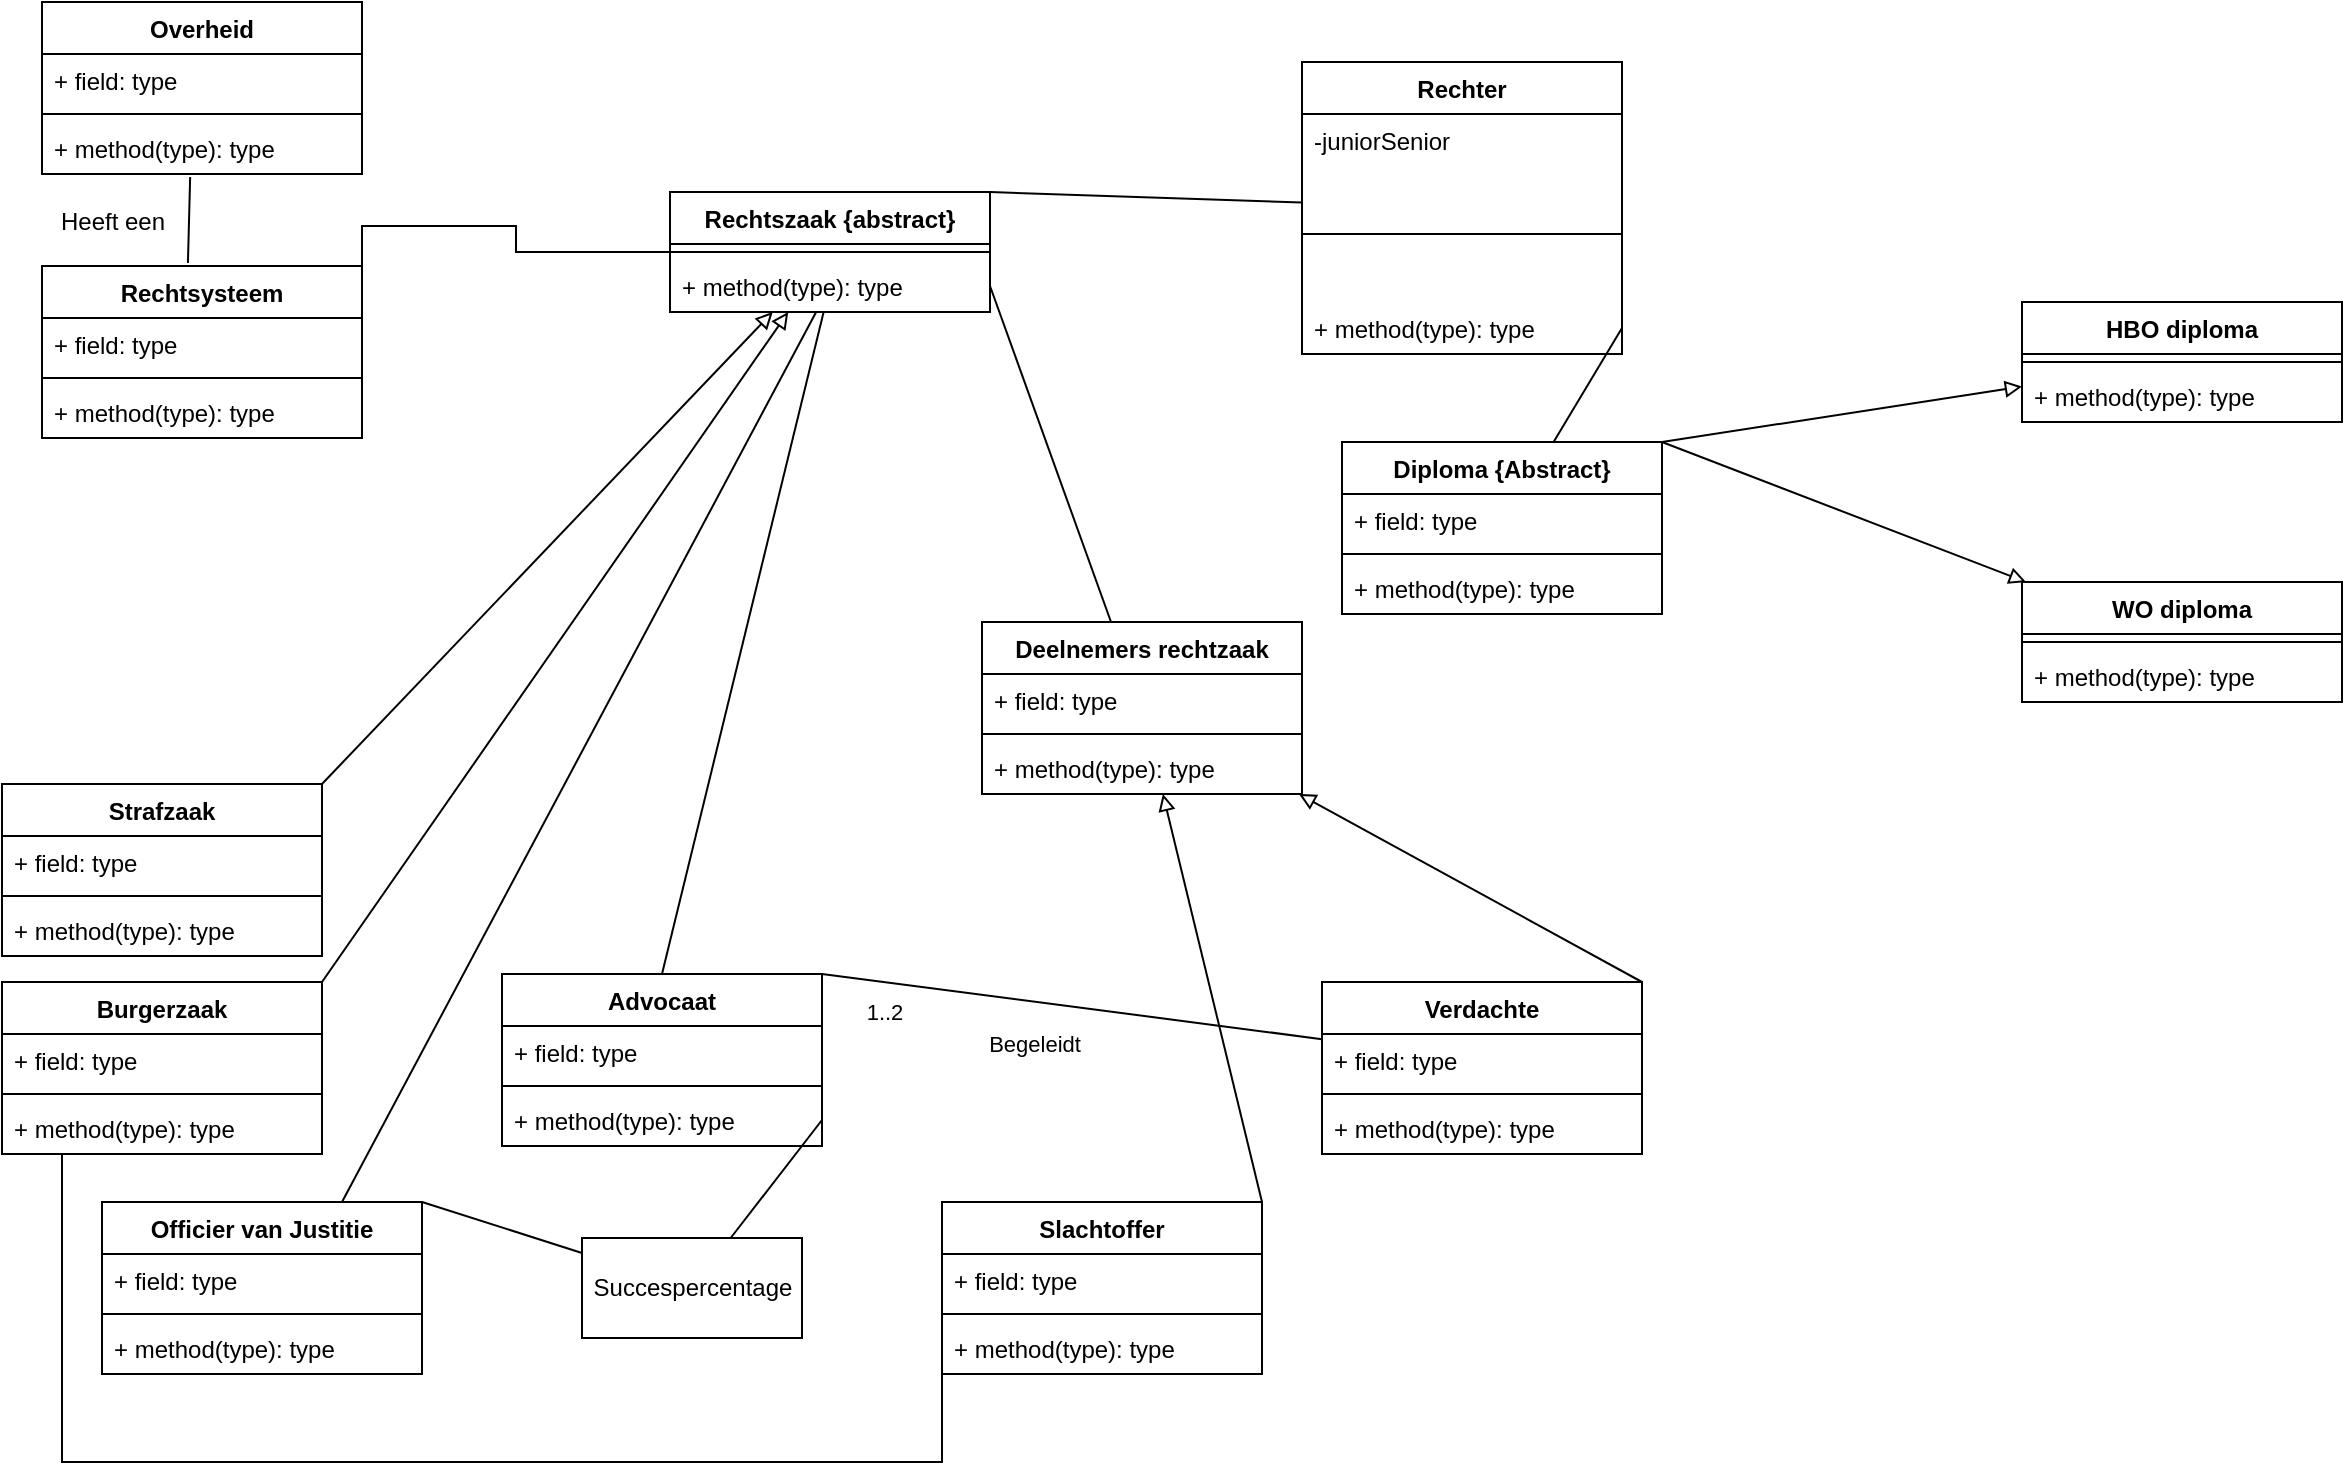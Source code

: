 <mxfile version="17.4.0" type="github">
  <diagram id="wsoN8Qg5C7zon4l7tbFk" name="Page-1">
    <mxGraphModel dx="1426" dy="794" grid="1" gridSize="10" guides="1" tooltips="1" connect="1" arrows="1" fold="1" page="1" pageScale="1" pageWidth="827" pageHeight="1169" math="0" shadow="0">
      <root>
        <mxCell id="0" />
        <mxCell id="1" parent="0" />
        <mxCell id="42ex5j18DbH1nC0N2MnO-122" style="edgeStyle=orthogonalEdgeStyle;rounded=0;orthogonalLoop=1;jettySize=auto;html=1;exitX=1;exitY=0;exitDx=0;exitDy=0;endArrow=none;endFill=0;" edge="1" parent="1" source="42ex5j18DbH1nC0N2MnO-4" target="42ex5j18DbH1nC0N2MnO-46">
          <mxGeometry relative="1" as="geometry" />
        </mxCell>
        <mxCell id="42ex5j18DbH1nC0N2MnO-4" value="Rechtsysteem&#xa;" style="swimlane;fontStyle=1;align=center;verticalAlign=top;childLayout=stackLayout;horizontal=1;startSize=26;horizontalStack=0;resizeParent=1;resizeParentMax=0;resizeLast=0;collapsible=1;marginBottom=0;" vertex="1" parent="1">
          <mxGeometry x="20" y="152" width="160" height="86" as="geometry" />
        </mxCell>
        <mxCell id="42ex5j18DbH1nC0N2MnO-5" value="+ field: type" style="text;strokeColor=none;fillColor=none;align=left;verticalAlign=top;spacingLeft=4;spacingRight=4;overflow=hidden;rotatable=0;points=[[0,0.5],[1,0.5]];portConstraint=eastwest;" vertex="1" parent="42ex5j18DbH1nC0N2MnO-4">
          <mxGeometry y="26" width="160" height="26" as="geometry" />
        </mxCell>
        <mxCell id="42ex5j18DbH1nC0N2MnO-6" value="" style="line;strokeWidth=1;fillColor=none;align=left;verticalAlign=middle;spacingTop=-1;spacingLeft=3;spacingRight=3;rotatable=0;labelPosition=right;points=[];portConstraint=eastwest;" vertex="1" parent="42ex5j18DbH1nC0N2MnO-4">
          <mxGeometry y="52" width="160" height="8" as="geometry" />
        </mxCell>
        <mxCell id="42ex5j18DbH1nC0N2MnO-7" value="+ method(type): type" style="text;strokeColor=none;fillColor=none;align=left;verticalAlign=top;spacingLeft=4;spacingRight=4;overflow=hidden;rotatable=0;points=[[0,0.5],[1,0.5]];portConstraint=eastwest;" vertex="1" parent="42ex5j18DbH1nC0N2MnO-4">
          <mxGeometry y="60" width="160" height="26" as="geometry" />
        </mxCell>
        <mxCell id="42ex5j18DbH1nC0N2MnO-12" value="Rechter" style="swimlane;fontStyle=1;align=center;verticalAlign=top;childLayout=stackLayout;horizontal=1;startSize=26;horizontalStack=0;resizeParent=1;resizeParentMax=0;resizeLast=0;collapsible=1;marginBottom=0;" vertex="1" parent="1">
          <mxGeometry x="650" y="50" width="160" height="146" as="geometry" />
        </mxCell>
        <mxCell id="42ex5j18DbH1nC0N2MnO-13" value="-juniorSenior&#xa;" style="text;strokeColor=none;fillColor=none;align=left;verticalAlign=top;spacingLeft=4;spacingRight=4;overflow=hidden;rotatable=0;points=[[0,0.5],[1,0.5]];portConstraint=eastwest;" vertex="1" parent="42ex5j18DbH1nC0N2MnO-12">
          <mxGeometry y="26" width="160" height="26" as="geometry" />
        </mxCell>
        <mxCell id="42ex5j18DbH1nC0N2MnO-14" value="" style="line;strokeWidth=1;fillColor=none;align=left;verticalAlign=middle;spacingTop=-1;spacingLeft=3;spacingRight=3;rotatable=0;labelPosition=right;points=[];portConstraint=eastwest;" vertex="1" parent="42ex5j18DbH1nC0N2MnO-12">
          <mxGeometry y="52" width="160" height="68" as="geometry" />
        </mxCell>
        <mxCell id="42ex5j18DbH1nC0N2MnO-15" value="+ method(type): type" style="text;strokeColor=none;fillColor=none;align=left;verticalAlign=top;spacingLeft=4;spacingRight=4;overflow=hidden;rotatable=0;points=[[0,0.5],[1,0.5]];portConstraint=eastwest;" vertex="1" parent="42ex5j18DbH1nC0N2MnO-12">
          <mxGeometry y="120" width="160" height="26" as="geometry" />
        </mxCell>
        <mxCell id="42ex5j18DbH1nC0N2MnO-125" style="edgeStyle=none;rounded=0;orthogonalLoop=1;jettySize=auto;html=1;exitX=1;exitY=0;exitDx=0;exitDy=0;startArrow=none;startFill=0;endArrow=block;endFill=0;" edge="1" parent="1" source="42ex5j18DbH1nC0N2MnO-16" target="42ex5j18DbH1nC0N2MnO-112">
          <mxGeometry relative="1" as="geometry" />
        </mxCell>
        <mxCell id="42ex5j18DbH1nC0N2MnO-16" value="Verdachte&#xa;" style="swimlane;fontStyle=1;align=center;verticalAlign=top;childLayout=stackLayout;horizontal=1;startSize=26;horizontalStack=0;resizeParent=1;resizeParentMax=0;resizeLast=0;collapsible=1;marginBottom=0;" vertex="1" parent="1">
          <mxGeometry x="660" y="510" width="160" height="86" as="geometry" />
        </mxCell>
        <mxCell id="42ex5j18DbH1nC0N2MnO-17" value="+ field: type" style="text;strokeColor=none;fillColor=none;align=left;verticalAlign=top;spacingLeft=4;spacingRight=4;overflow=hidden;rotatable=0;points=[[0,0.5],[1,0.5]];portConstraint=eastwest;" vertex="1" parent="42ex5j18DbH1nC0N2MnO-16">
          <mxGeometry y="26" width="160" height="26" as="geometry" />
        </mxCell>
        <mxCell id="42ex5j18DbH1nC0N2MnO-18" value="" style="line;strokeWidth=1;fillColor=none;align=left;verticalAlign=middle;spacingTop=-1;spacingLeft=3;spacingRight=3;rotatable=0;labelPosition=right;points=[];portConstraint=eastwest;" vertex="1" parent="42ex5j18DbH1nC0N2MnO-16">
          <mxGeometry y="52" width="160" height="8" as="geometry" />
        </mxCell>
        <mxCell id="42ex5j18DbH1nC0N2MnO-19" value="+ method(type): type" style="text;strokeColor=none;fillColor=none;align=left;verticalAlign=top;spacingLeft=4;spacingRight=4;overflow=hidden;rotatable=0;points=[[0,0.5],[1,0.5]];portConstraint=eastwest;" vertex="1" parent="42ex5j18DbH1nC0N2MnO-16">
          <mxGeometry y="60" width="160" height="26" as="geometry" />
        </mxCell>
        <mxCell id="42ex5j18DbH1nC0N2MnO-118" style="rounded=0;orthogonalLoop=1;jettySize=auto;html=1;exitX=1;exitY=0;exitDx=0;exitDy=0;endArrow=none;endFill=0;" edge="1" parent="1" source="42ex5j18DbH1nC0N2MnO-20" target="42ex5j18DbH1nC0N2MnO-17">
          <mxGeometry relative="1" as="geometry" />
        </mxCell>
        <mxCell id="42ex5j18DbH1nC0N2MnO-119" value="Begeleidt" style="edgeLabel;html=1;align=center;verticalAlign=middle;resizable=0;points=[];" vertex="1" connectable="0" parent="42ex5j18DbH1nC0N2MnO-118">
          <mxGeometry x="-0.392" y="2" relative="1" as="geometry">
            <mxPoint x="30" y="27" as="offset" />
          </mxGeometry>
        </mxCell>
        <mxCell id="42ex5j18DbH1nC0N2MnO-120" value="1..2&lt;br&gt;" style="edgeLabel;html=1;align=center;verticalAlign=middle;resizable=0;points=[];" vertex="1" connectable="0" parent="42ex5j18DbH1nC0N2MnO-118">
          <mxGeometry x="-0.76" y="2" relative="1" as="geometry">
            <mxPoint y="17" as="offset" />
          </mxGeometry>
        </mxCell>
        <mxCell id="42ex5j18DbH1nC0N2MnO-133" style="edgeStyle=none;rounded=0;orthogonalLoop=1;jettySize=auto;html=1;exitX=0.5;exitY=0;exitDx=0;exitDy=0;startArrow=none;startFill=0;endArrow=none;endFill=0;" edge="1" parent="1" source="42ex5j18DbH1nC0N2MnO-20" target="42ex5j18DbH1nC0N2MnO-49">
          <mxGeometry relative="1" as="geometry" />
        </mxCell>
        <mxCell id="42ex5j18DbH1nC0N2MnO-20" value="Advocaat&#xa;" style="swimlane;fontStyle=1;align=center;verticalAlign=top;childLayout=stackLayout;horizontal=1;startSize=26;horizontalStack=0;resizeParent=1;resizeParentMax=0;resizeLast=0;collapsible=1;marginBottom=0;" vertex="1" parent="1">
          <mxGeometry x="250" y="506" width="160" height="86" as="geometry" />
        </mxCell>
        <mxCell id="42ex5j18DbH1nC0N2MnO-21" value="+ field: type" style="text;strokeColor=none;fillColor=none;align=left;verticalAlign=top;spacingLeft=4;spacingRight=4;overflow=hidden;rotatable=0;points=[[0,0.5],[1,0.5]];portConstraint=eastwest;" vertex="1" parent="42ex5j18DbH1nC0N2MnO-20">
          <mxGeometry y="26" width="160" height="26" as="geometry" />
        </mxCell>
        <mxCell id="42ex5j18DbH1nC0N2MnO-22" value="" style="line;strokeWidth=1;fillColor=none;align=left;verticalAlign=middle;spacingTop=-1;spacingLeft=3;spacingRight=3;rotatable=0;labelPosition=right;points=[];portConstraint=eastwest;" vertex="1" parent="42ex5j18DbH1nC0N2MnO-20">
          <mxGeometry y="52" width="160" height="8" as="geometry" />
        </mxCell>
        <mxCell id="42ex5j18DbH1nC0N2MnO-23" value="+ method(type): type" style="text;strokeColor=none;fillColor=none;align=left;verticalAlign=top;spacingLeft=4;spacingRight=4;overflow=hidden;rotatable=0;points=[[0,0.5],[1,0.5]];portConstraint=eastwest;" vertex="1" parent="42ex5j18DbH1nC0N2MnO-20">
          <mxGeometry y="60" width="160" height="26" as="geometry" />
        </mxCell>
        <mxCell id="42ex5j18DbH1nC0N2MnO-132" style="edgeStyle=none;rounded=0;orthogonalLoop=1;jettySize=auto;html=1;exitX=0.75;exitY=0;exitDx=0;exitDy=0;startArrow=none;startFill=0;endArrow=none;endFill=0;" edge="1" parent="1" source="42ex5j18DbH1nC0N2MnO-24" target="42ex5j18DbH1nC0N2MnO-49">
          <mxGeometry relative="1" as="geometry" />
        </mxCell>
        <mxCell id="42ex5j18DbH1nC0N2MnO-136" style="edgeStyle=none;rounded=0;orthogonalLoop=1;jettySize=auto;html=1;exitX=1;exitY=0;exitDx=0;exitDy=0;startArrow=none;startFill=0;endArrow=none;endFill=0;" edge="1" parent="1" source="42ex5j18DbH1nC0N2MnO-24" target="42ex5j18DbH1nC0N2MnO-134">
          <mxGeometry relative="1" as="geometry" />
        </mxCell>
        <mxCell id="42ex5j18DbH1nC0N2MnO-24" value="Officier van Justitie" style="swimlane;fontStyle=1;align=center;verticalAlign=top;childLayout=stackLayout;horizontal=1;startSize=26;horizontalStack=0;resizeParent=1;resizeParentMax=0;resizeLast=0;collapsible=1;marginBottom=0;" vertex="1" parent="1">
          <mxGeometry x="50" y="620" width="160" height="86" as="geometry" />
        </mxCell>
        <mxCell id="42ex5j18DbH1nC0N2MnO-25" value="+ field: type" style="text;strokeColor=none;fillColor=none;align=left;verticalAlign=top;spacingLeft=4;spacingRight=4;overflow=hidden;rotatable=0;points=[[0,0.5],[1,0.5]];portConstraint=eastwest;" vertex="1" parent="42ex5j18DbH1nC0N2MnO-24">
          <mxGeometry y="26" width="160" height="26" as="geometry" />
        </mxCell>
        <mxCell id="42ex5j18DbH1nC0N2MnO-26" value="" style="line;strokeWidth=1;fillColor=none;align=left;verticalAlign=middle;spacingTop=-1;spacingLeft=3;spacingRight=3;rotatable=0;labelPosition=right;points=[];portConstraint=eastwest;" vertex="1" parent="42ex5j18DbH1nC0N2MnO-24">
          <mxGeometry y="52" width="160" height="8" as="geometry" />
        </mxCell>
        <mxCell id="42ex5j18DbH1nC0N2MnO-27" value="+ method(type): type" style="text;strokeColor=none;fillColor=none;align=left;verticalAlign=top;spacingLeft=4;spacingRight=4;overflow=hidden;rotatable=0;points=[[0,0.5],[1,0.5]];portConstraint=eastwest;" vertex="1" parent="42ex5j18DbH1nC0N2MnO-24">
          <mxGeometry y="60" width="160" height="26" as="geometry" />
        </mxCell>
        <mxCell id="42ex5j18DbH1nC0N2MnO-28" value="Overheid" style="swimlane;fontStyle=1;align=center;verticalAlign=top;childLayout=stackLayout;horizontal=1;startSize=26;horizontalStack=0;resizeParent=1;resizeParentMax=0;resizeLast=0;collapsible=1;marginBottom=0;" vertex="1" parent="1">
          <mxGeometry x="20" y="20" width="160" height="86" as="geometry" />
        </mxCell>
        <mxCell id="42ex5j18DbH1nC0N2MnO-29" value="+ field: type" style="text;strokeColor=none;fillColor=none;align=left;verticalAlign=top;spacingLeft=4;spacingRight=4;overflow=hidden;rotatable=0;points=[[0,0.5],[1,0.5]];portConstraint=eastwest;" vertex="1" parent="42ex5j18DbH1nC0N2MnO-28">
          <mxGeometry y="26" width="160" height="26" as="geometry" />
        </mxCell>
        <mxCell id="42ex5j18DbH1nC0N2MnO-30" value="" style="line;strokeWidth=1;fillColor=none;align=left;verticalAlign=middle;spacingTop=-1;spacingLeft=3;spacingRight=3;rotatable=0;labelPosition=right;points=[];portConstraint=eastwest;" vertex="1" parent="42ex5j18DbH1nC0N2MnO-28">
          <mxGeometry y="52" width="160" height="8" as="geometry" />
        </mxCell>
        <mxCell id="42ex5j18DbH1nC0N2MnO-31" value="+ method(type): type" style="text;strokeColor=none;fillColor=none;align=left;verticalAlign=top;spacingLeft=4;spacingRight=4;overflow=hidden;rotatable=0;points=[[0,0.5],[1,0.5]];portConstraint=eastwest;" vertex="1" parent="42ex5j18DbH1nC0N2MnO-28">
          <mxGeometry y="60" width="160" height="26" as="geometry" />
        </mxCell>
        <mxCell id="42ex5j18DbH1nC0N2MnO-128" style="edgeStyle=none;rounded=0;orthogonalLoop=1;jettySize=auto;html=1;exitX=1;exitY=0;exitDx=0;exitDy=0;startArrow=none;startFill=0;endArrow=block;endFill=0;" edge="1" parent="1" source="42ex5j18DbH1nC0N2MnO-33" target="42ex5j18DbH1nC0N2MnO-85">
          <mxGeometry relative="1" as="geometry" />
        </mxCell>
        <mxCell id="42ex5j18DbH1nC0N2MnO-129" style="edgeStyle=none;rounded=0;orthogonalLoop=1;jettySize=auto;html=1;exitX=1;exitY=0;exitDx=0;exitDy=0;startArrow=none;startFill=0;endArrow=block;endFill=0;" edge="1" parent="1" source="42ex5j18DbH1nC0N2MnO-33" target="42ex5j18DbH1nC0N2MnO-81">
          <mxGeometry relative="1" as="geometry" />
        </mxCell>
        <mxCell id="42ex5j18DbH1nC0N2MnO-33" value="Diploma {Abstract}" style="swimlane;fontStyle=1;align=center;verticalAlign=top;childLayout=stackLayout;horizontal=1;startSize=26;horizontalStack=0;resizeParent=1;resizeParentMax=0;resizeLast=0;collapsible=1;marginBottom=0;" vertex="1" parent="1">
          <mxGeometry x="670" y="240" width="160" height="86" as="geometry" />
        </mxCell>
        <mxCell id="42ex5j18DbH1nC0N2MnO-34" value="+ field: type" style="text;strokeColor=none;fillColor=none;align=left;verticalAlign=top;spacingLeft=4;spacingRight=4;overflow=hidden;rotatable=0;points=[[0,0.5],[1,0.5]];portConstraint=eastwest;" vertex="1" parent="42ex5j18DbH1nC0N2MnO-33">
          <mxGeometry y="26" width="160" height="26" as="geometry" />
        </mxCell>
        <mxCell id="42ex5j18DbH1nC0N2MnO-35" value="" style="line;strokeWidth=1;fillColor=none;align=left;verticalAlign=middle;spacingTop=-1;spacingLeft=3;spacingRight=3;rotatable=0;labelPosition=right;points=[];portConstraint=eastwest;" vertex="1" parent="42ex5j18DbH1nC0N2MnO-33">
          <mxGeometry y="52" width="160" height="8" as="geometry" />
        </mxCell>
        <mxCell id="42ex5j18DbH1nC0N2MnO-36" value="+ method(type): type" style="text;strokeColor=none;fillColor=none;align=left;verticalAlign=top;spacingLeft=4;spacingRight=4;overflow=hidden;rotatable=0;points=[[0,0.5],[1,0.5]];portConstraint=eastwest;" vertex="1" parent="42ex5j18DbH1nC0N2MnO-33">
          <mxGeometry y="60" width="160" height="26" as="geometry" />
        </mxCell>
        <mxCell id="42ex5j18DbH1nC0N2MnO-138" style="edgeStyle=none;rounded=0;orthogonalLoop=1;jettySize=auto;html=1;exitX=1;exitY=0;exitDx=0;exitDy=0;startArrow=none;startFill=0;endArrow=none;endFill=0;" edge="1" parent="1" source="42ex5j18DbH1nC0N2MnO-46" target="42ex5j18DbH1nC0N2MnO-12">
          <mxGeometry relative="1" as="geometry" />
        </mxCell>
        <mxCell id="42ex5j18DbH1nC0N2MnO-46" value="Rechtszaak {abstract}" style="swimlane;fontStyle=1;align=center;verticalAlign=top;childLayout=stackLayout;horizontal=1;startSize=26;horizontalStack=0;resizeParent=1;resizeParentMax=0;resizeLast=0;collapsible=1;marginBottom=0;" vertex="1" parent="1">
          <mxGeometry x="334" y="115" width="160" height="60" as="geometry" />
        </mxCell>
        <mxCell id="42ex5j18DbH1nC0N2MnO-48" value="" style="line;strokeWidth=1;fillColor=none;align=left;verticalAlign=middle;spacingTop=-1;spacingLeft=3;spacingRight=3;rotatable=0;labelPosition=right;points=[];portConstraint=eastwest;" vertex="1" parent="42ex5j18DbH1nC0N2MnO-46">
          <mxGeometry y="26" width="160" height="8" as="geometry" />
        </mxCell>
        <mxCell id="42ex5j18DbH1nC0N2MnO-49" value="+ method(type): type" style="text;strokeColor=none;fillColor=none;align=left;verticalAlign=top;spacingLeft=4;spacingRight=4;overflow=hidden;rotatable=0;points=[[0,0.5],[1,0.5]];portConstraint=eastwest;" vertex="1" parent="42ex5j18DbH1nC0N2MnO-46">
          <mxGeometry y="34" width="160" height="26" as="geometry" />
        </mxCell>
        <mxCell id="42ex5j18DbH1nC0N2MnO-123" style="rounded=0;orthogonalLoop=1;jettySize=auto;html=1;exitX=1;exitY=0;exitDx=0;exitDy=0;endArrow=block;endFill=0;startArrow=none;startFill=0;" edge="1" parent="1" source="42ex5j18DbH1nC0N2MnO-50" target="42ex5j18DbH1nC0N2MnO-46">
          <mxGeometry relative="1" as="geometry" />
        </mxCell>
        <mxCell id="42ex5j18DbH1nC0N2MnO-50" value="Strafzaak" style="swimlane;fontStyle=1;align=center;verticalAlign=top;childLayout=stackLayout;horizontal=1;startSize=26;horizontalStack=0;resizeParent=1;resizeParentMax=0;resizeLast=0;collapsible=1;marginBottom=0;" vertex="1" parent="1">
          <mxGeometry y="411" width="160" height="86" as="geometry" />
        </mxCell>
        <mxCell id="42ex5j18DbH1nC0N2MnO-51" value="+ field: type" style="text;strokeColor=none;fillColor=none;align=left;verticalAlign=top;spacingLeft=4;spacingRight=4;overflow=hidden;rotatable=0;points=[[0,0.5],[1,0.5]];portConstraint=eastwest;" vertex="1" parent="42ex5j18DbH1nC0N2MnO-50">
          <mxGeometry y="26" width="160" height="26" as="geometry" />
        </mxCell>
        <mxCell id="42ex5j18DbH1nC0N2MnO-52" value="" style="line;strokeWidth=1;fillColor=none;align=left;verticalAlign=middle;spacingTop=-1;spacingLeft=3;spacingRight=3;rotatable=0;labelPosition=right;points=[];portConstraint=eastwest;" vertex="1" parent="42ex5j18DbH1nC0N2MnO-50">
          <mxGeometry y="52" width="160" height="8" as="geometry" />
        </mxCell>
        <mxCell id="42ex5j18DbH1nC0N2MnO-53" value="+ method(type): type" style="text;strokeColor=none;fillColor=none;align=left;verticalAlign=top;spacingLeft=4;spacingRight=4;overflow=hidden;rotatable=0;points=[[0,0.5],[1,0.5]];portConstraint=eastwest;" vertex="1" parent="42ex5j18DbH1nC0N2MnO-50">
          <mxGeometry y="60" width="160" height="26" as="geometry" />
        </mxCell>
        <mxCell id="42ex5j18DbH1nC0N2MnO-124" style="edgeStyle=none;rounded=0;orthogonalLoop=1;jettySize=auto;html=1;exitX=1;exitY=0;exitDx=0;exitDy=0;startArrow=none;startFill=0;endArrow=block;endFill=0;" edge="1" parent="1" source="42ex5j18DbH1nC0N2MnO-54" target="42ex5j18DbH1nC0N2MnO-46">
          <mxGeometry relative="1" as="geometry" />
        </mxCell>
        <mxCell id="42ex5j18DbH1nC0N2MnO-54" value="Burgerzaak" style="swimlane;fontStyle=1;align=center;verticalAlign=top;childLayout=stackLayout;horizontal=1;startSize=26;horizontalStack=0;resizeParent=1;resizeParentMax=0;resizeLast=0;collapsible=1;marginBottom=0;" vertex="1" parent="1">
          <mxGeometry y="510" width="160" height="86" as="geometry" />
        </mxCell>
        <mxCell id="42ex5j18DbH1nC0N2MnO-55" value="+ field: type" style="text;strokeColor=none;fillColor=none;align=left;verticalAlign=top;spacingLeft=4;spacingRight=4;overflow=hidden;rotatable=0;points=[[0,0.5],[1,0.5]];portConstraint=eastwest;" vertex="1" parent="42ex5j18DbH1nC0N2MnO-54">
          <mxGeometry y="26" width="160" height="26" as="geometry" />
        </mxCell>
        <mxCell id="42ex5j18DbH1nC0N2MnO-56" value="" style="line;strokeWidth=1;fillColor=none;align=left;verticalAlign=middle;spacingTop=-1;spacingLeft=3;spacingRight=3;rotatable=0;labelPosition=right;points=[];portConstraint=eastwest;" vertex="1" parent="42ex5j18DbH1nC0N2MnO-54">
          <mxGeometry y="52" width="160" height="8" as="geometry" />
        </mxCell>
        <mxCell id="42ex5j18DbH1nC0N2MnO-57" value="+ method(type): type" style="text;strokeColor=none;fillColor=none;align=left;verticalAlign=top;spacingLeft=4;spacingRight=4;overflow=hidden;rotatable=0;points=[[0,0.5],[1,0.5]];portConstraint=eastwest;" vertex="1" parent="42ex5j18DbH1nC0N2MnO-54">
          <mxGeometry y="60" width="160" height="26" as="geometry" />
        </mxCell>
        <mxCell id="42ex5j18DbH1nC0N2MnO-76" value="" style="endArrow=none;html=1;rounded=0;align=center;verticalAlign=bottom;labelBackgroundColor=none;exitX=0.463;exitY=1.058;exitDx=0;exitDy=0;exitPerimeter=0;entryX=0.456;entryY=-0.017;entryDx=0;entryDy=0;entryPerimeter=0;" edge="1" parent="1" source="42ex5j18DbH1nC0N2MnO-31" target="42ex5j18DbH1nC0N2MnO-4">
          <mxGeometry relative="1" as="geometry">
            <mxPoint x="560" y="152" as="sourcePoint" />
            <mxPoint x="700" y="152" as="targetPoint" />
          </mxGeometry>
        </mxCell>
        <mxCell id="42ex5j18DbH1nC0N2MnO-77" value="Heeft een" style="text;html=1;align=center;verticalAlign=middle;resizable=0;points=[];autosize=1;strokeColor=none;fillColor=none;" vertex="1" parent="1">
          <mxGeometry x="20" y="120" width="70" height="20" as="geometry" />
        </mxCell>
        <mxCell id="42ex5j18DbH1nC0N2MnO-81" value="WO diploma" style="swimlane;fontStyle=1;align=center;verticalAlign=top;childLayout=stackLayout;horizontal=1;startSize=26;horizontalStack=0;resizeParent=1;resizeParentMax=0;resizeLast=0;collapsible=1;marginBottom=0;" vertex="1" parent="1">
          <mxGeometry x="1010" y="310" width="160" height="60" as="geometry" />
        </mxCell>
        <mxCell id="42ex5j18DbH1nC0N2MnO-83" value="" style="line;strokeWidth=1;fillColor=none;align=left;verticalAlign=middle;spacingTop=-1;spacingLeft=3;spacingRight=3;rotatable=0;labelPosition=right;points=[];portConstraint=eastwest;" vertex="1" parent="42ex5j18DbH1nC0N2MnO-81">
          <mxGeometry y="26" width="160" height="8" as="geometry" />
        </mxCell>
        <mxCell id="42ex5j18DbH1nC0N2MnO-84" value="+ method(type): type" style="text;strokeColor=none;fillColor=none;align=left;verticalAlign=top;spacingLeft=4;spacingRight=4;overflow=hidden;rotatable=0;points=[[0,0.5],[1,0.5]];portConstraint=eastwest;" vertex="1" parent="42ex5j18DbH1nC0N2MnO-81">
          <mxGeometry y="34" width="160" height="26" as="geometry" />
        </mxCell>
        <mxCell id="42ex5j18DbH1nC0N2MnO-85" value="HBO diploma&#xa;" style="swimlane;fontStyle=1;align=center;verticalAlign=top;childLayout=stackLayout;horizontal=1;startSize=26;horizontalStack=0;resizeParent=1;resizeParentMax=0;resizeLast=0;collapsible=1;marginBottom=0;" vertex="1" parent="1">
          <mxGeometry x="1010" y="170" width="160" height="60" as="geometry" />
        </mxCell>
        <mxCell id="42ex5j18DbH1nC0N2MnO-87" value="" style="line;strokeWidth=1;fillColor=none;align=left;verticalAlign=middle;spacingTop=-1;spacingLeft=3;spacingRight=3;rotatable=0;labelPosition=right;points=[];portConstraint=eastwest;" vertex="1" parent="42ex5j18DbH1nC0N2MnO-85">
          <mxGeometry y="26" width="160" height="8" as="geometry" />
        </mxCell>
        <mxCell id="42ex5j18DbH1nC0N2MnO-88" value="+ method(type): type" style="text;strokeColor=none;fillColor=none;align=left;verticalAlign=top;spacingLeft=4;spacingRight=4;overflow=hidden;rotatable=0;points=[[0,0.5],[1,0.5]];portConstraint=eastwest;" vertex="1" parent="42ex5j18DbH1nC0N2MnO-85">
          <mxGeometry y="34" width="160" height="26" as="geometry" />
        </mxCell>
        <mxCell id="42ex5j18DbH1nC0N2MnO-126" style="edgeStyle=none;rounded=0;orthogonalLoop=1;jettySize=auto;html=1;exitX=1;exitY=0;exitDx=0;exitDy=0;startArrow=none;startFill=0;endArrow=block;endFill=0;" edge="1" parent="1" source="42ex5j18DbH1nC0N2MnO-94" target="42ex5j18DbH1nC0N2MnO-112">
          <mxGeometry relative="1" as="geometry" />
        </mxCell>
        <mxCell id="42ex5j18DbH1nC0N2MnO-94" value="Slachtoffer&#xa;" style="swimlane;fontStyle=1;align=center;verticalAlign=top;childLayout=stackLayout;horizontal=1;startSize=26;horizontalStack=0;resizeParent=1;resizeParentMax=0;resizeLast=0;collapsible=1;marginBottom=0;" vertex="1" parent="1">
          <mxGeometry x="470" y="620" width="160" height="86" as="geometry" />
        </mxCell>
        <mxCell id="42ex5j18DbH1nC0N2MnO-95" value="+ field: type" style="text;strokeColor=none;fillColor=none;align=left;verticalAlign=top;spacingLeft=4;spacingRight=4;overflow=hidden;rotatable=0;points=[[0,0.5],[1,0.5]];portConstraint=eastwest;" vertex="1" parent="42ex5j18DbH1nC0N2MnO-94">
          <mxGeometry y="26" width="160" height="26" as="geometry" />
        </mxCell>
        <mxCell id="42ex5j18DbH1nC0N2MnO-96" value="" style="line;strokeWidth=1;fillColor=none;align=left;verticalAlign=middle;spacingTop=-1;spacingLeft=3;spacingRight=3;rotatable=0;labelPosition=right;points=[];portConstraint=eastwest;" vertex="1" parent="42ex5j18DbH1nC0N2MnO-94">
          <mxGeometry y="52" width="160" height="8" as="geometry" />
        </mxCell>
        <mxCell id="42ex5j18DbH1nC0N2MnO-97" value="+ method(type): type" style="text;strokeColor=none;fillColor=none;align=left;verticalAlign=top;spacingLeft=4;spacingRight=4;overflow=hidden;rotatable=0;points=[[0,0.5],[1,0.5]];portConstraint=eastwest;" vertex="1" parent="42ex5j18DbH1nC0N2MnO-94">
          <mxGeometry y="60" width="160" height="26" as="geometry" />
        </mxCell>
        <mxCell id="42ex5j18DbH1nC0N2MnO-112" value="Deelnemers rechtzaak" style="swimlane;fontStyle=1;align=center;verticalAlign=top;childLayout=stackLayout;horizontal=1;startSize=26;horizontalStack=0;resizeParent=1;resizeParentMax=0;resizeLast=0;collapsible=1;marginBottom=0;" vertex="1" parent="1">
          <mxGeometry x="490" y="330" width="160" height="86" as="geometry" />
        </mxCell>
        <mxCell id="42ex5j18DbH1nC0N2MnO-113" value="+ field: type" style="text;strokeColor=none;fillColor=none;align=left;verticalAlign=top;spacingLeft=4;spacingRight=4;overflow=hidden;rotatable=0;points=[[0,0.5],[1,0.5]];portConstraint=eastwest;" vertex="1" parent="42ex5j18DbH1nC0N2MnO-112">
          <mxGeometry y="26" width="160" height="26" as="geometry" />
        </mxCell>
        <mxCell id="42ex5j18DbH1nC0N2MnO-114" value="" style="line;strokeWidth=1;fillColor=none;align=left;verticalAlign=middle;spacingTop=-1;spacingLeft=3;spacingRight=3;rotatable=0;labelPosition=right;points=[];portConstraint=eastwest;" vertex="1" parent="42ex5j18DbH1nC0N2MnO-112">
          <mxGeometry y="52" width="160" height="8" as="geometry" />
        </mxCell>
        <mxCell id="42ex5j18DbH1nC0N2MnO-115" value="+ method(type): type" style="text;strokeColor=none;fillColor=none;align=left;verticalAlign=top;spacingLeft=4;spacingRight=4;overflow=hidden;rotatable=0;points=[[0,0.5],[1,0.5]];portConstraint=eastwest;" vertex="1" parent="42ex5j18DbH1nC0N2MnO-112">
          <mxGeometry y="60" width="160" height="26" as="geometry" />
        </mxCell>
        <mxCell id="42ex5j18DbH1nC0N2MnO-131" style="edgeStyle=none;rounded=0;orthogonalLoop=1;jettySize=auto;html=1;exitX=1;exitY=0.5;exitDx=0;exitDy=0;startArrow=none;startFill=0;endArrow=none;endFill=0;" edge="1" parent="1" source="42ex5j18DbH1nC0N2MnO-15" target="42ex5j18DbH1nC0N2MnO-33">
          <mxGeometry relative="1" as="geometry" />
        </mxCell>
        <mxCell id="42ex5j18DbH1nC0N2MnO-134" value="Succespercentage" style="html=1;" vertex="1" parent="1">
          <mxGeometry x="290" y="638" width="110" height="50" as="geometry" />
        </mxCell>
        <mxCell id="42ex5j18DbH1nC0N2MnO-137" style="edgeStyle=none;rounded=0;orthogonalLoop=1;jettySize=auto;html=1;exitX=1;exitY=0.5;exitDx=0;exitDy=0;startArrow=none;startFill=0;endArrow=none;endFill=0;" edge="1" parent="1" source="42ex5j18DbH1nC0N2MnO-23" target="42ex5j18DbH1nC0N2MnO-134">
          <mxGeometry relative="1" as="geometry" />
        </mxCell>
        <mxCell id="42ex5j18DbH1nC0N2MnO-139" style="edgeStyle=none;rounded=0;orthogonalLoop=1;jettySize=auto;html=1;exitX=1;exitY=0.5;exitDx=0;exitDy=0;startArrow=none;startFill=0;endArrow=none;endFill=0;" edge="1" parent="1" source="42ex5j18DbH1nC0N2MnO-49" target="42ex5j18DbH1nC0N2MnO-112">
          <mxGeometry relative="1" as="geometry" />
        </mxCell>
        <mxCell id="42ex5j18DbH1nC0N2MnO-140" style="edgeStyle=orthogonalEdgeStyle;rounded=0;orthogonalLoop=1;jettySize=auto;html=1;exitX=0;exitY=0.5;exitDx=0;exitDy=0;startArrow=none;startFill=0;endArrow=none;endFill=0;" edge="1" parent="1" source="42ex5j18DbH1nC0N2MnO-97" target="42ex5j18DbH1nC0N2MnO-54">
          <mxGeometry relative="1" as="geometry">
            <Array as="points">
              <mxPoint x="470" y="750" />
              <mxPoint x="30" y="750" />
            </Array>
          </mxGeometry>
        </mxCell>
      </root>
    </mxGraphModel>
  </diagram>
</mxfile>
